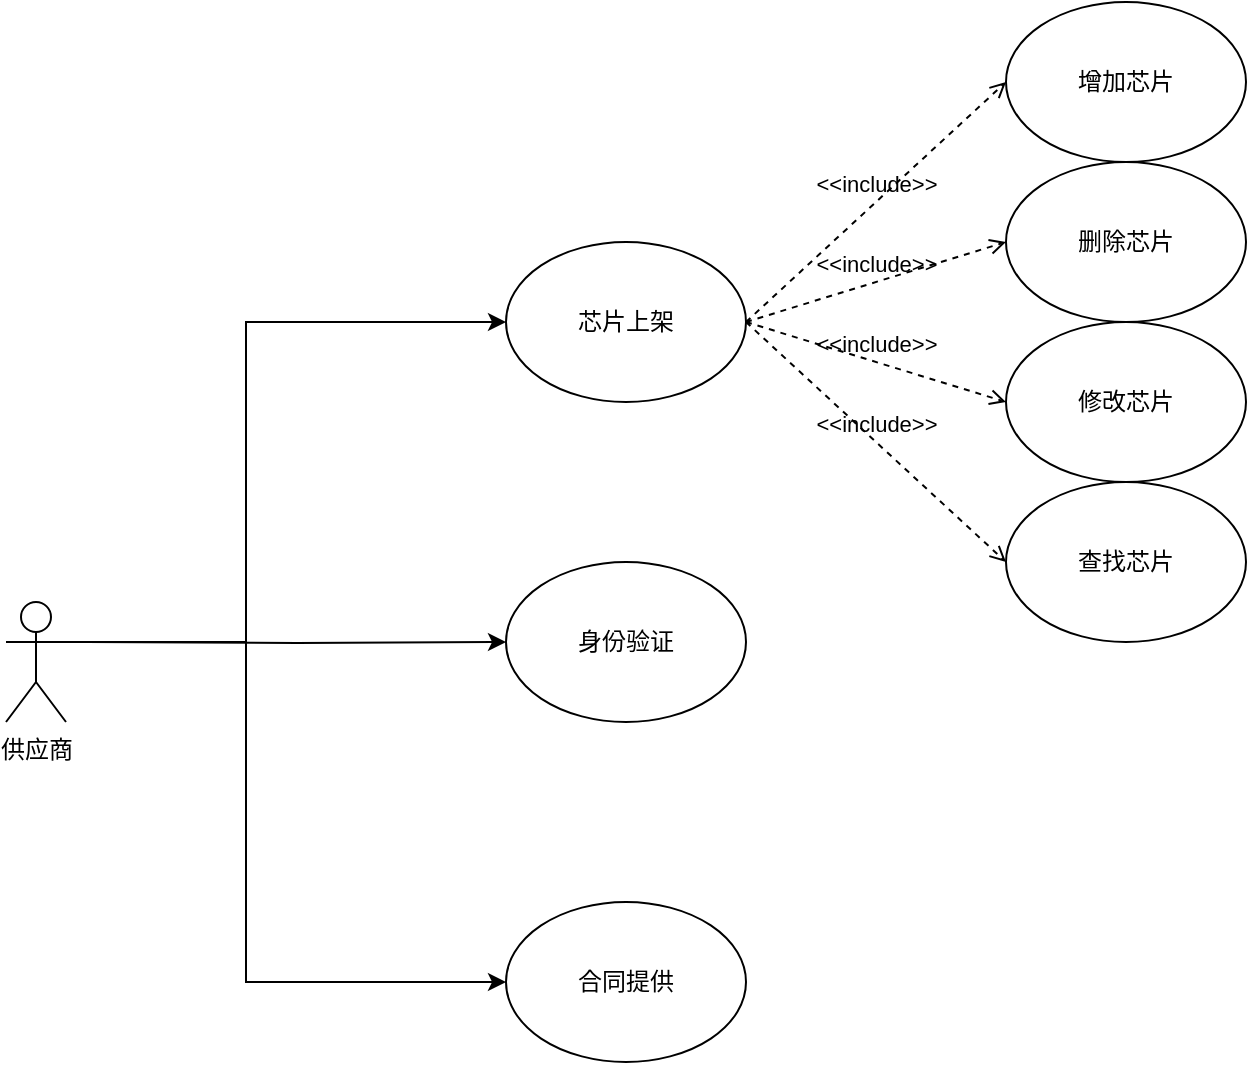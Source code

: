 <mxfile version="21.0.10" type="github">
  <diagram name="第 1 页" id="gQwRuC0dwjucv8FMxDMb">
    <mxGraphModel dx="1096" dy="620" grid="1" gridSize="10" guides="1" tooltips="1" connect="1" arrows="1" fold="1" page="1" pageScale="1" pageWidth="827" pageHeight="1169" math="0" shadow="0">
      <root>
        <mxCell id="0" />
        <mxCell id="1" parent="0" />
        <mxCell id="ncj2i3yl5v5XBpQx4jBK-7" style="edgeStyle=orthogonalEdgeStyle;rounded=0;orthogonalLoop=1;jettySize=auto;html=1;exitX=1;exitY=0.333;exitDx=0;exitDy=0;exitPerimeter=0;entryX=0;entryY=0.5;entryDx=0;entryDy=0;" edge="1" parent="1" source="ncj2i3yl5v5XBpQx4jBK-4" target="ncj2i3yl5v5XBpQx4jBK-6">
          <mxGeometry relative="1" as="geometry">
            <Array as="points">
              <mxPoint x="140" y="500" />
              <mxPoint x="140" y="340" />
            </Array>
          </mxGeometry>
        </mxCell>
        <mxCell id="ncj2i3yl5v5XBpQx4jBK-4" value="供应商" style="shape=umlActor;verticalLabelPosition=bottom;verticalAlign=top;html=1;outlineConnect=0;" vertex="1" parent="1">
          <mxGeometry x="20" y="480" width="30" height="60" as="geometry" />
        </mxCell>
        <mxCell id="ncj2i3yl5v5XBpQx4jBK-6" value="芯片上架" style="ellipse;whiteSpace=wrap;html=1;" vertex="1" parent="1">
          <mxGeometry x="270" y="300" width="120" height="80" as="geometry" />
        </mxCell>
        <mxCell id="ncj2i3yl5v5XBpQx4jBK-10" value="身份验证" style="ellipse;whiteSpace=wrap;html=1;" vertex="1" parent="1">
          <mxGeometry x="270" y="460" width="120" height="80" as="geometry" />
        </mxCell>
        <mxCell id="ncj2i3yl5v5XBpQx4jBK-11" value="合同提供" style="ellipse;whiteSpace=wrap;html=1;" vertex="1" parent="1">
          <mxGeometry x="270" y="630" width="120" height="80" as="geometry" />
        </mxCell>
        <mxCell id="ncj2i3yl5v5XBpQx4jBK-14" style="edgeStyle=orthogonalEdgeStyle;rounded=0;orthogonalLoop=1;jettySize=auto;html=1;entryX=0;entryY=0.5;entryDx=0;entryDy=0;" edge="1" parent="1" target="ncj2i3yl5v5XBpQx4jBK-10">
          <mxGeometry relative="1" as="geometry">
            <mxPoint x="60" y="500" as="sourcePoint" />
            <mxPoint x="230" y="520" as="targetPoint" />
          </mxGeometry>
        </mxCell>
        <mxCell id="ncj2i3yl5v5XBpQx4jBK-15" style="edgeStyle=orthogonalEdgeStyle;rounded=0;orthogonalLoop=1;jettySize=auto;html=1;entryX=0;entryY=0.5;entryDx=0;entryDy=0;" edge="1" parent="1" target="ncj2i3yl5v5XBpQx4jBK-11">
          <mxGeometry relative="1" as="geometry">
            <mxPoint x="70" y="500" as="sourcePoint" />
            <mxPoint x="280" y="510" as="targetPoint" />
            <Array as="points">
              <mxPoint x="140" y="500" />
              <mxPoint x="140" y="670" />
            </Array>
          </mxGeometry>
        </mxCell>
        <mxCell id="ncj2i3yl5v5XBpQx4jBK-16" value="增加芯片" style="ellipse;whiteSpace=wrap;html=1;" vertex="1" parent="1">
          <mxGeometry x="520" y="180" width="120" height="80" as="geometry" />
        </mxCell>
        <mxCell id="ncj2i3yl5v5XBpQx4jBK-18" value="删除芯片" style="ellipse;whiteSpace=wrap;html=1;" vertex="1" parent="1">
          <mxGeometry x="520" y="260" width="120" height="80" as="geometry" />
        </mxCell>
        <mxCell id="ncj2i3yl5v5XBpQx4jBK-19" value="修改芯片" style="ellipse;whiteSpace=wrap;html=1;" vertex="1" parent="1">
          <mxGeometry x="520" y="340" width="120" height="80" as="geometry" />
        </mxCell>
        <mxCell id="ncj2i3yl5v5XBpQx4jBK-20" value="查找芯片" style="ellipse;whiteSpace=wrap;html=1;" vertex="1" parent="1">
          <mxGeometry x="520" y="420" width="120" height="80" as="geometry" />
        </mxCell>
        <mxCell id="ncj2i3yl5v5XBpQx4jBK-21" value="&amp;lt;&amp;lt;include&amp;gt;&amp;gt;" style="html=1;verticalAlign=bottom;labelBackgroundColor=none;endArrow=open;endFill=0;dashed=1;rounded=0;exitX=1;exitY=0.5;exitDx=0;exitDy=0;entryX=0;entryY=0.5;entryDx=0;entryDy=0;" edge="1" parent="1" source="ncj2i3yl5v5XBpQx4jBK-6" target="ncj2i3yl5v5XBpQx4jBK-16">
          <mxGeometry width="160" relative="1" as="geometry">
            <mxPoint x="470" y="190" as="sourcePoint" />
            <mxPoint x="650" y="130" as="targetPoint" />
            <mxPoint as="offset" />
          </mxGeometry>
        </mxCell>
        <mxCell id="ncj2i3yl5v5XBpQx4jBK-22" value="&amp;lt;&amp;lt;include&amp;gt;&amp;gt;" style="html=1;verticalAlign=bottom;labelBackgroundColor=none;endArrow=open;endFill=0;dashed=1;rounded=0;exitX=1;exitY=0.5;exitDx=0;exitDy=0;entryX=0;entryY=0.5;entryDx=0;entryDy=0;" edge="1" parent="1" source="ncj2i3yl5v5XBpQx4jBK-6" target="ncj2i3yl5v5XBpQx4jBK-18">
          <mxGeometry width="160" relative="1" as="geometry">
            <mxPoint x="400" y="350" as="sourcePoint" />
            <mxPoint x="480" y="220" as="targetPoint" />
            <mxPoint as="offset" />
          </mxGeometry>
        </mxCell>
        <mxCell id="ncj2i3yl5v5XBpQx4jBK-23" value="&amp;lt;&amp;lt;include&amp;gt;&amp;gt;" style="html=1;verticalAlign=bottom;labelBackgroundColor=none;endArrow=open;endFill=0;dashed=1;rounded=0;exitX=1;exitY=0.5;exitDx=0;exitDy=0;entryX=0;entryY=0.5;entryDx=0;entryDy=0;" edge="1" parent="1" source="ncj2i3yl5v5XBpQx4jBK-6" target="ncj2i3yl5v5XBpQx4jBK-19">
          <mxGeometry width="160" relative="1" as="geometry">
            <mxPoint x="400" y="350" as="sourcePoint" />
            <mxPoint x="480" y="310" as="targetPoint" />
            <mxPoint as="offset" />
          </mxGeometry>
        </mxCell>
        <mxCell id="ncj2i3yl5v5XBpQx4jBK-24" value="&amp;lt;&amp;lt;include&amp;gt;&amp;gt;" style="html=1;verticalAlign=bottom;labelBackgroundColor=none;endArrow=open;endFill=0;dashed=1;rounded=0;exitX=1;exitY=0.5;exitDx=0;exitDy=0;entryX=0;entryY=0.5;entryDx=0;entryDy=0;" edge="1" parent="1" source="ncj2i3yl5v5XBpQx4jBK-6" target="ncj2i3yl5v5XBpQx4jBK-20">
          <mxGeometry width="160" relative="1" as="geometry">
            <mxPoint x="400" y="350" as="sourcePoint" />
            <mxPoint x="480" y="400" as="targetPoint" />
            <mxPoint as="offset" />
          </mxGeometry>
        </mxCell>
      </root>
    </mxGraphModel>
  </diagram>
</mxfile>
